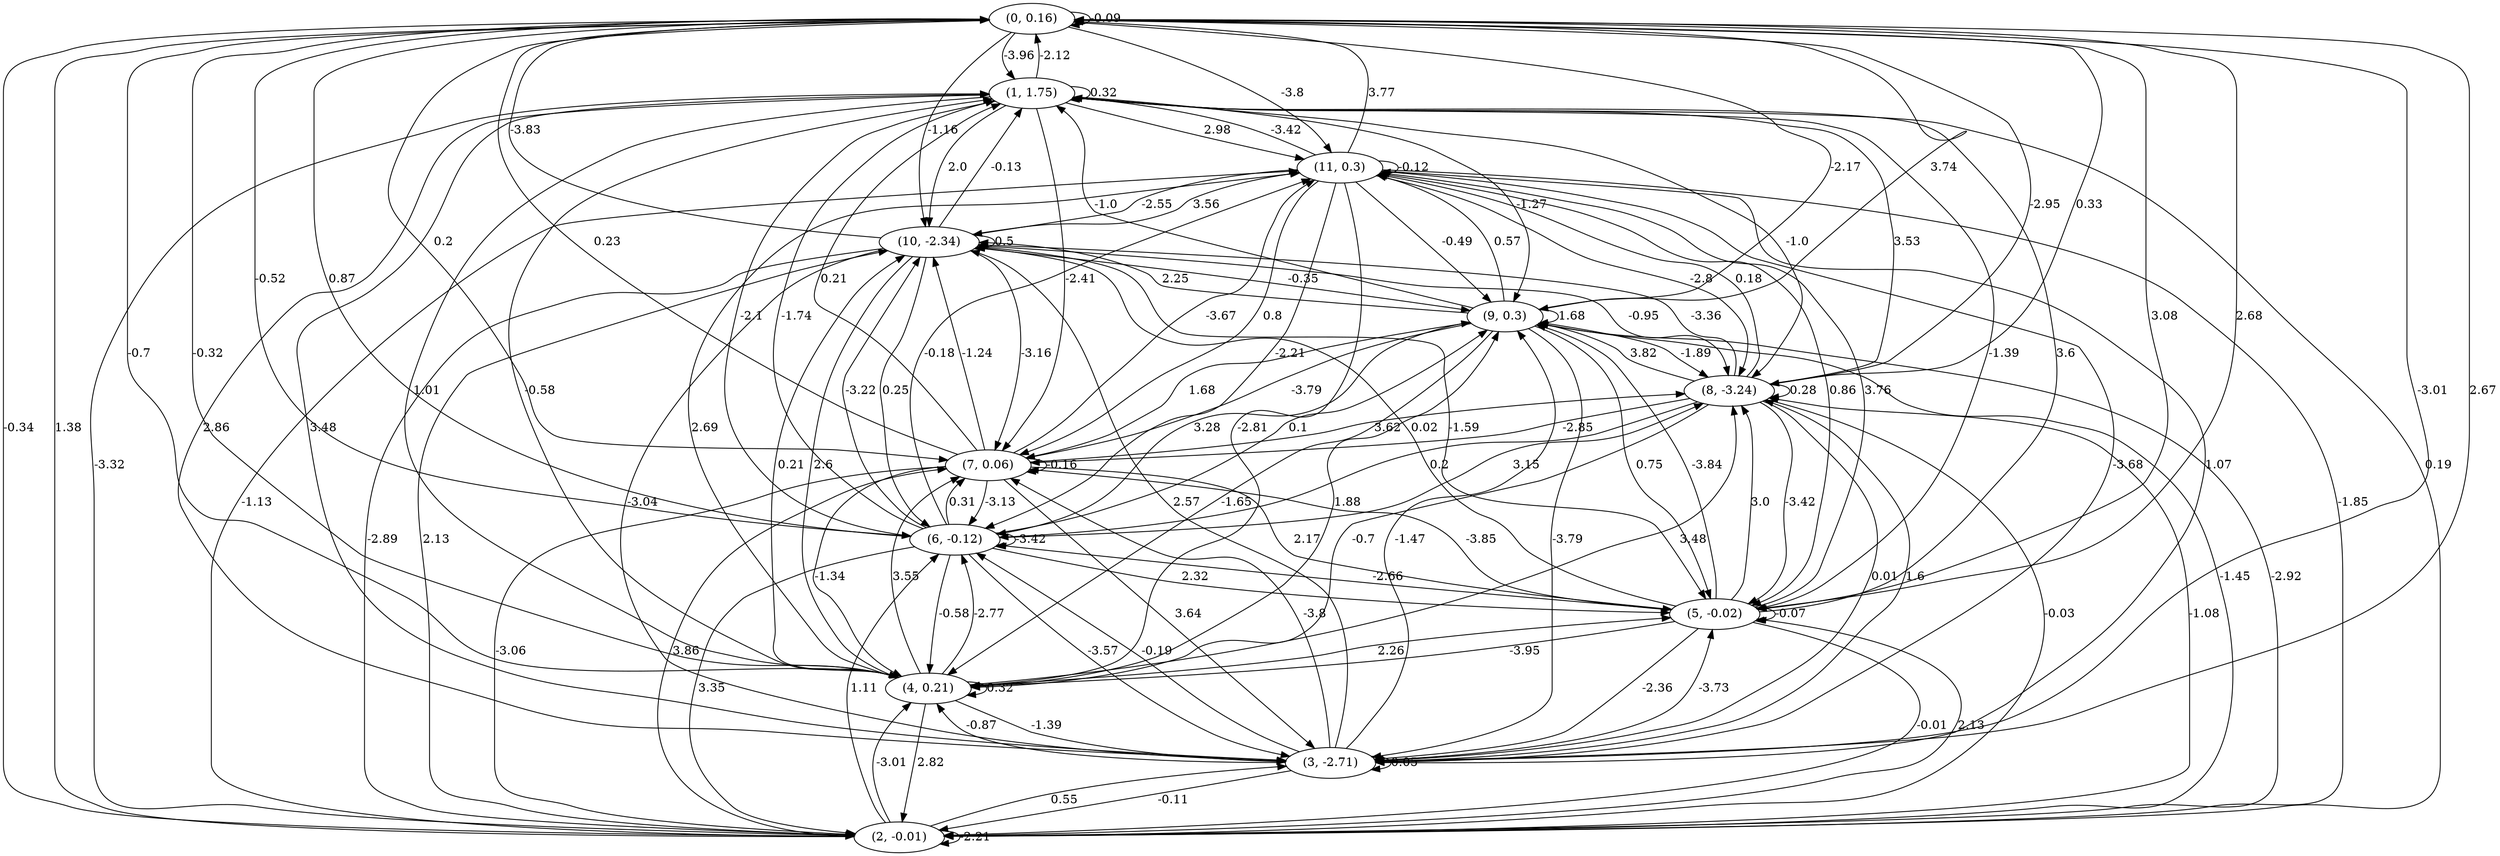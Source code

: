 digraph {
    0 [ label = "(0, 0.16)" ]
    1 [ label = "(1, 1.75)" ]
    2 [ label = "(2, -0.01)" ]
    3 [ label = "(3, -2.71)" ]
    4 [ label = "(4, 0.21)" ]
    5 [ label = "(5, -0.02)" ]
    6 [ label = "(6, -0.12)" ]
    7 [ label = "(7, 0.06)" ]
    8 [ label = "(8, -3.24)" ]
    9 [ label = "(9, 0.3)" ]
    10 [ label = "(10, -2.34)" ]
    11 [ label = "(11, 0.3)" ]
    0 -> 0 [ label = "-0.09" ]
    1 -> 1 [ label = "0.32" ]
    2 -> 2 [ label = "-2.21" ]
    3 -> 3 [ label = "0.05" ]
    4 -> 4 [ label = "0.32" ]
    5 -> 5 [ label = "-0.07" ]
    6 -> 6 [ label = "-3.42" ]
    7 -> 7 [ label = "-0.16" ]
    8 -> 8 [ label = "0.28" ]
    9 -> 9 [ label = "1.68" ]
    10 -> 10 [ label = "0.5" ]
    11 -> 11 [ label = "-0.12" ]
    1 -> 0 [ label = "-2.12" ]
    2 -> 0 [ label = "1.38" ]
    3 -> 0 [ label = "2.67" ]
    4 -> 0 [ label = "-0.32" ]
    5 -> 0 [ label = "2.68" ]
    6 -> 0 [ label = "0.87" ]
    7 -> 0 [ label = "0.23" ]
    8 -> 0 [ label = "0.33" ]
    9 -> 0 [ label = "3.74" ]
    10 -> 0 [ label = "-3.83" ]
    11 -> 0 [ label = "3.77" ]
    0 -> 1 [ label = "-3.96" ]
    2 -> 1 [ label = "-3.32" ]
    3 -> 1 [ label = "3.48" ]
    4 -> 1 [ label = "-0.58" ]
    5 -> 1 [ label = "3.6" ]
    6 -> 1 [ label = "-1.74" ]
    7 -> 1 [ label = "0.21" ]
    8 -> 1 [ label = "3.53" ]
    9 -> 1 [ label = "-1.0" ]
    10 -> 1 [ label = "-0.13" ]
    11 -> 1 [ label = "-3.42" ]
    0 -> 2 [ label = "-0.34" ]
    1 -> 2 [ label = "0.19" ]
    3 -> 2 [ label = "-0.11" ]
    4 -> 2 [ label = "2.82" ]
    5 -> 2 [ label = "-0.01" ]
    6 -> 2 [ label = "3.35" ]
    7 -> 2 [ label = "-3.06" ]
    8 -> 2 [ label = "-0.03" ]
    9 -> 2 [ label = "-1.45" ]
    10 -> 2 [ label = "-2.89" ]
    11 -> 2 [ label = "-1.85" ]
    0 -> 3 [ label = "-3.01" ]
    1 -> 3 [ label = "2.86" ]
    2 -> 3 [ label = "0.55" ]
    4 -> 3 [ label = "-1.39" ]
    5 -> 3 [ label = "-2.36" ]
    6 -> 3 [ label = "-3.57" ]
    7 -> 3 [ label = "3.64" ]
    8 -> 3 [ label = "0.01" ]
    9 -> 3 [ label = "-3.79" ]
    10 -> 3 [ label = "-3.04" ]
    11 -> 3 [ label = "1.07" ]
    0 -> 4 [ label = "-0.7" ]
    1 -> 4 [ label = "1.01" ]
    2 -> 4 [ label = "-3.01" ]
    3 -> 4 [ label = "-0.87" ]
    5 -> 4 [ label = "-3.95" ]
    6 -> 4 [ label = "-0.58" ]
    7 -> 4 [ label = "-1.34" ]
    8 -> 4 [ label = "-0.7" ]
    9 -> 4 [ label = "-1.65" ]
    10 -> 4 [ label = "2.6" ]
    11 -> 4 [ label = "-2.81" ]
    0 -> 5 [ label = "3.08" ]
    1 -> 5 [ label = "-1.39" ]
    2 -> 5 [ label = "2.13" ]
    3 -> 5 [ label = "-3.73" ]
    4 -> 5 [ label = "2.26" ]
    6 -> 5 [ label = "2.32" ]
    7 -> 5 [ label = "2.17" ]
    8 -> 5 [ label = "-3.42" ]
    9 -> 5 [ label = "0.75" ]
    10 -> 5 [ label = "-1.59" ]
    11 -> 5 [ label = "0.86" ]
    0 -> 6 [ label = "-0.52" ]
    1 -> 6 [ label = "-2.1" ]
    2 -> 6 [ label = "1.11" ]
    3 -> 6 [ label = "-0.19" ]
    4 -> 6 [ label = "-2.77" ]
    5 -> 6 [ label = "-2.66" ]
    7 -> 6 [ label = "-3.13" ]
    8 -> 6 [ label = "0.2" ]
    9 -> 6 [ label = "3.28" ]
    10 -> 6 [ label = "0.25" ]
    11 -> 6 [ label = "-2.21" ]
    0 -> 7 [ label = "0.2" ]
    1 -> 7 [ label = "-2.41" ]
    2 -> 7 [ label = "3.86" ]
    3 -> 7 [ label = "-3.8" ]
    4 -> 7 [ label = "3.55" ]
    5 -> 7 [ label = "-3.85" ]
    6 -> 7 [ label = "0.31" ]
    8 -> 7 [ label = "-2.85" ]
    9 -> 7 [ label = "-3.79" ]
    10 -> 7 [ label = "-3.16" ]
    11 -> 7 [ label = "0.8" ]
    0 -> 8 [ label = "-2.95" ]
    1 -> 8 [ label = "-1.0" ]
    2 -> 8 [ label = "-1.08" ]
    3 -> 8 [ label = "1.6" ]
    4 -> 8 [ label = "3.48" ]
    5 -> 8 [ label = "3.0" ]
    6 -> 8 [ label = "3.15" ]
    7 -> 8 [ label = "3.62" ]
    9 -> 8 [ label = "-1.89" ]
    10 -> 8 [ label = "-0.95" ]
    11 -> 8 [ label = "-2.8" ]
    0 -> 9 [ label = "-2.17" ]
    1 -> 9 [ label = "-1.27" ]
    2 -> 9 [ label = "-2.92" ]
    3 -> 9 [ label = "-1.47" ]
    4 -> 9 [ label = "1.88" ]
    5 -> 9 [ label = "-3.84" ]
    6 -> 9 [ label = "0.1" ]
    7 -> 9 [ label = "1.68" ]
    8 -> 9 [ label = "3.82" ]
    10 -> 9 [ label = "-0.35" ]
    11 -> 9 [ label = "-0.49" ]
    0 -> 10 [ label = "-1.16" ]
    1 -> 10 [ label = "2.0" ]
    2 -> 10 [ label = "2.13" ]
    3 -> 10 [ label = "2.57" ]
    4 -> 10 [ label = "0.21" ]
    5 -> 10 [ label = "0.02" ]
    6 -> 10 [ label = "-3.22" ]
    7 -> 10 [ label = "-1.24" ]
    8 -> 10 [ label = "-3.36" ]
    9 -> 10 [ label = "2.25" ]
    11 -> 10 [ label = "-2.55" ]
    0 -> 11 [ label = "-3.8" ]
    1 -> 11 [ label = "2.98" ]
    2 -> 11 [ label = "-1.13" ]
    3 -> 11 [ label = "-3.68" ]
    4 -> 11 [ label = "2.69" ]
    5 -> 11 [ label = "3.76" ]
    6 -> 11 [ label = "-0.18" ]
    7 -> 11 [ label = "-3.67" ]
    8 -> 11 [ label = "0.18" ]
    9 -> 11 [ label = "0.57" ]
    10 -> 11 [ label = "3.56" ]
}

